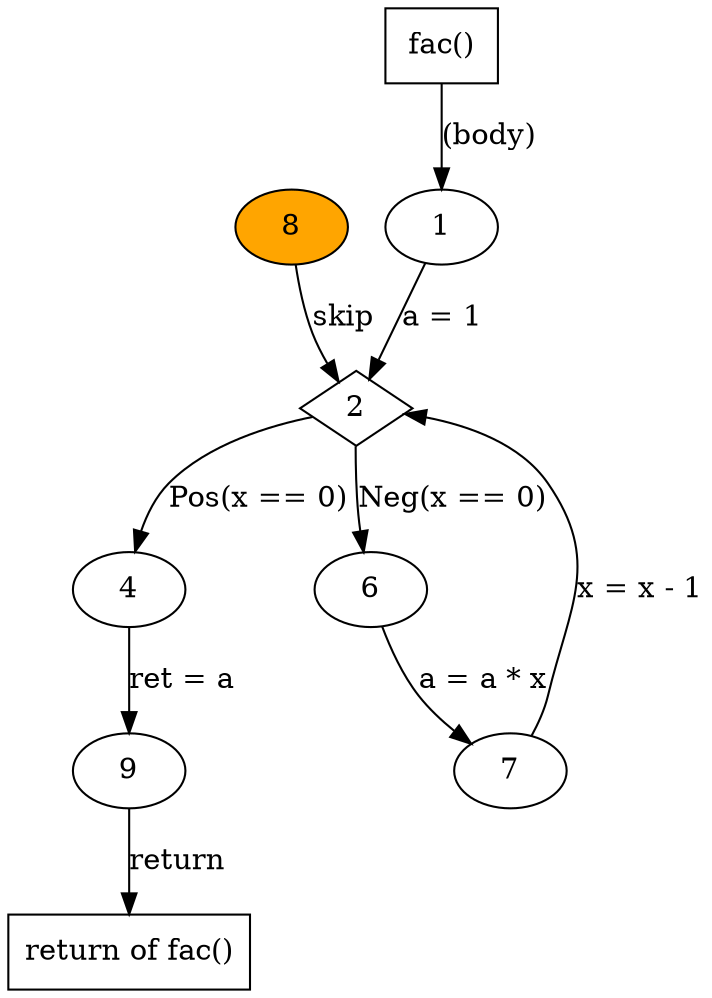 digraph cfg {
	9 -> ret527 [label = "return
"] ;
	4 -> 9 [label = "ret = a
"] ;
	2 -> 4 [label = "Pos(x == 0)
"] ;
	8 -> 2 [label = "skip
"] ;
	7 -> 2 [label = "x = x - 1
"] ;
	1 -> 2 [label = "a = 1
"] ;
	6 -> 7 [label = "a = a * x
"] ;
	2 -> 6 [label = "Neg(x == 0)
"] ;
	fun527 -> 1 [label = "(body)
"] ;
	8 [id="8",URL="javascript:show_info('\N');",fillcolor=orange,style=filled,];
	ret527 [id="ret527",URL="javascript:show_info('\N');",fillcolor=white,style=filled,label ="return of fac()",shape=box];
	1 [id="1",URL="javascript:show_info('\N');",fillcolor=white,style=filled,];
	9 [id="9",URL="javascript:show_info('\N');",fillcolor=white,style=filled,];
	2 [id="2",URL="javascript:show_info('\N');",fillcolor=white,style=filled,shape=diamond];
	4 [id="4",URL="javascript:show_info('\N');",fillcolor=white,style=filled,];
	6 [id="6",URL="javascript:show_info('\N');",fillcolor=white,style=filled,];
	fun527 [id="fun527",URL="javascript:show_info('\N');",fillcolor=white,style=filled,label ="fac()",shape=box];
	7 [id="7",URL="javascript:show_info('\N');",fillcolor=white,style=filled,];
}
